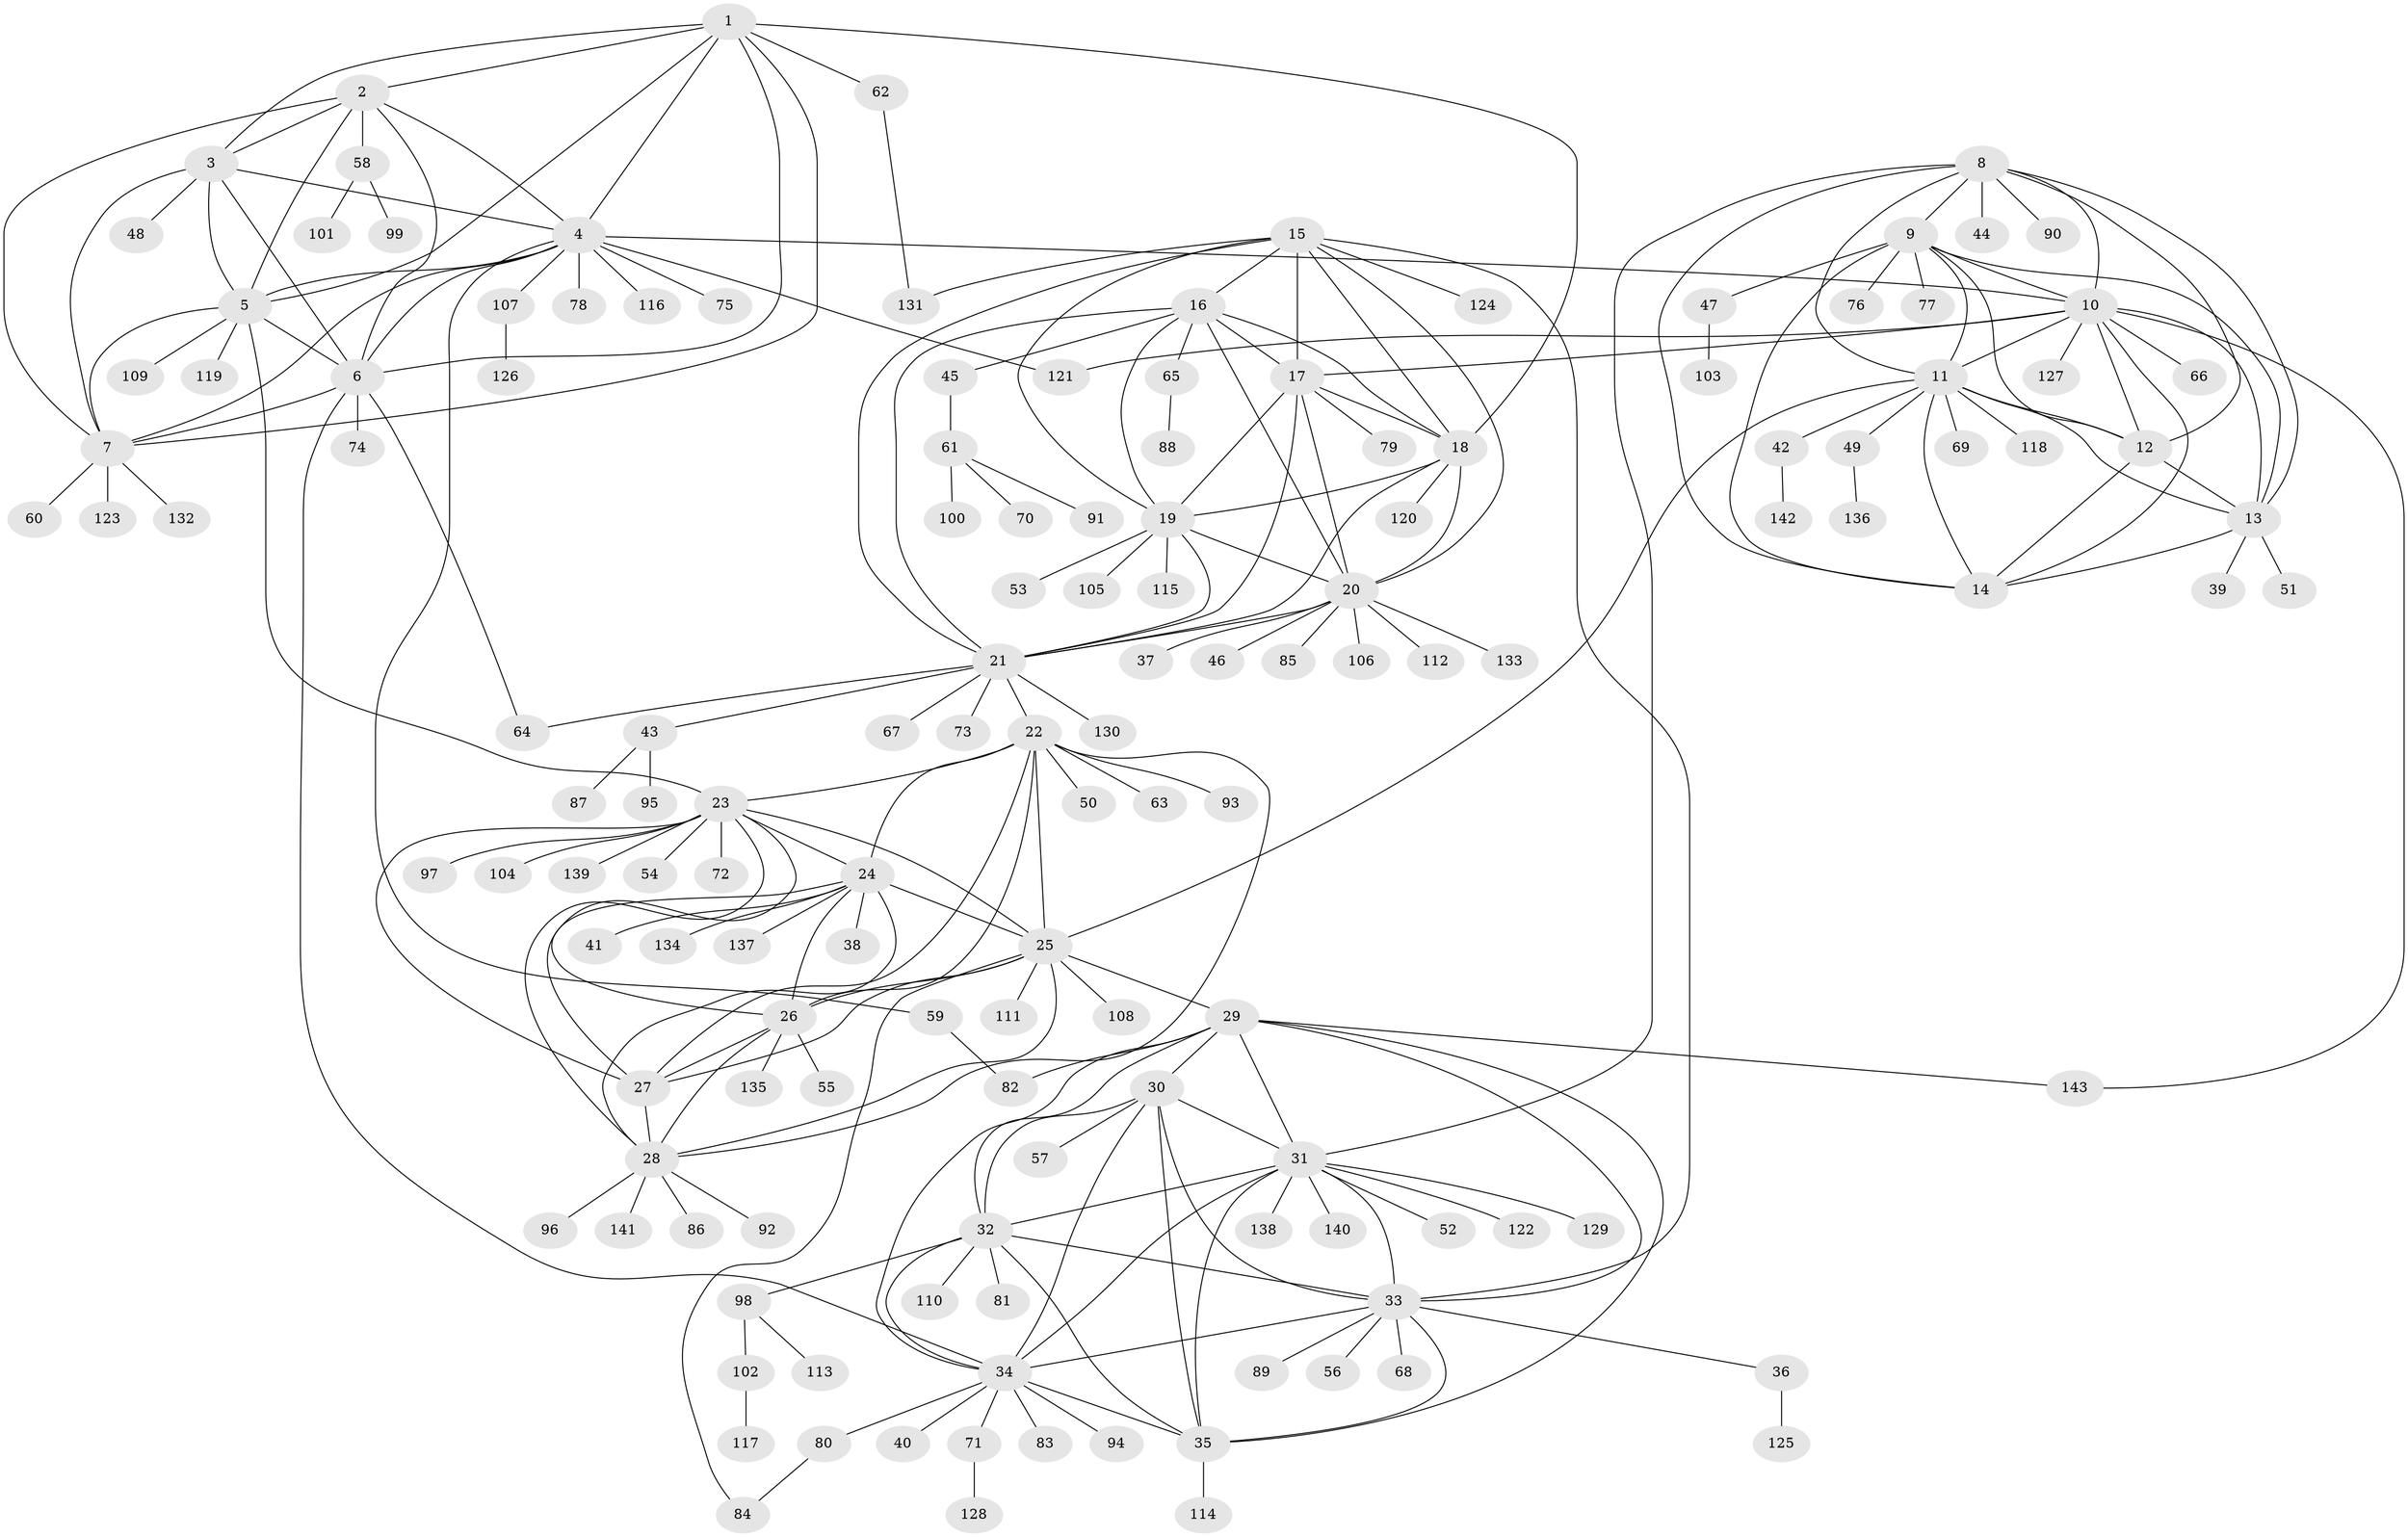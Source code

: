 // coarse degree distribution, {13: 0.0136986301369863, 1: 0.6301369863013698, 6: 0.1095890410958904, 8: 0.0684931506849315, 2: 0.0547945205479452, 9: 0.0273972602739726, 5: 0.0410958904109589, 4: 0.0136986301369863, 7: 0.0273972602739726, 12: 0.0136986301369863}
// Generated by graph-tools (version 1.1) at 2025/37/03/04/25 23:37:47]
// undirected, 143 vertices, 229 edges
graph export_dot {
  node [color=gray90,style=filled];
  1;
  2;
  3;
  4;
  5;
  6;
  7;
  8;
  9;
  10;
  11;
  12;
  13;
  14;
  15;
  16;
  17;
  18;
  19;
  20;
  21;
  22;
  23;
  24;
  25;
  26;
  27;
  28;
  29;
  30;
  31;
  32;
  33;
  34;
  35;
  36;
  37;
  38;
  39;
  40;
  41;
  42;
  43;
  44;
  45;
  46;
  47;
  48;
  49;
  50;
  51;
  52;
  53;
  54;
  55;
  56;
  57;
  58;
  59;
  60;
  61;
  62;
  63;
  64;
  65;
  66;
  67;
  68;
  69;
  70;
  71;
  72;
  73;
  74;
  75;
  76;
  77;
  78;
  79;
  80;
  81;
  82;
  83;
  84;
  85;
  86;
  87;
  88;
  89;
  90;
  91;
  92;
  93;
  94;
  95;
  96;
  97;
  98;
  99;
  100;
  101;
  102;
  103;
  104;
  105;
  106;
  107;
  108;
  109;
  110;
  111;
  112;
  113;
  114;
  115;
  116;
  117;
  118;
  119;
  120;
  121;
  122;
  123;
  124;
  125;
  126;
  127;
  128;
  129;
  130;
  131;
  132;
  133;
  134;
  135;
  136;
  137;
  138;
  139;
  140;
  141;
  142;
  143;
  1 -- 2;
  1 -- 3;
  1 -- 4;
  1 -- 5;
  1 -- 6;
  1 -- 7;
  1 -- 18;
  1 -- 62;
  2 -- 3;
  2 -- 4;
  2 -- 5;
  2 -- 6;
  2 -- 7;
  2 -- 58;
  3 -- 4;
  3 -- 5;
  3 -- 6;
  3 -- 7;
  3 -- 48;
  4 -- 5;
  4 -- 6;
  4 -- 7;
  4 -- 10;
  4 -- 59;
  4 -- 75;
  4 -- 78;
  4 -- 107;
  4 -- 116;
  4 -- 121;
  5 -- 6;
  5 -- 7;
  5 -- 23;
  5 -- 109;
  5 -- 119;
  6 -- 7;
  6 -- 34;
  6 -- 64;
  6 -- 74;
  7 -- 60;
  7 -- 123;
  7 -- 132;
  8 -- 9;
  8 -- 10;
  8 -- 11;
  8 -- 12;
  8 -- 13;
  8 -- 14;
  8 -- 31;
  8 -- 44;
  8 -- 90;
  9 -- 10;
  9 -- 11;
  9 -- 12;
  9 -- 13;
  9 -- 14;
  9 -- 47;
  9 -- 76;
  9 -- 77;
  10 -- 11;
  10 -- 12;
  10 -- 13;
  10 -- 14;
  10 -- 17;
  10 -- 66;
  10 -- 121;
  10 -- 127;
  10 -- 143;
  11 -- 12;
  11 -- 13;
  11 -- 14;
  11 -- 25;
  11 -- 42;
  11 -- 49;
  11 -- 69;
  11 -- 118;
  12 -- 13;
  12 -- 14;
  13 -- 14;
  13 -- 39;
  13 -- 51;
  15 -- 16;
  15 -- 17;
  15 -- 18;
  15 -- 19;
  15 -- 20;
  15 -- 21;
  15 -- 33;
  15 -- 124;
  15 -- 131;
  16 -- 17;
  16 -- 18;
  16 -- 19;
  16 -- 20;
  16 -- 21;
  16 -- 45;
  16 -- 65;
  17 -- 18;
  17 -- 19;
  17 -- 20;
  17 -- 21;
  17 -- 79;
  18 -- 19;
  18 -- 20;
  18 -- 21;
  18 -- 120;
  19 -- 20;
  19 -- 21;
  19 -- 53;
  19 -- 105;
  19 -- 115;
  20 -- 21;
  20 -- 37;
  20 -- 46;
  20 -- 85;
  20 -- 106;
  20 -- 112;
  20 -- 133;
  21 -- 22;
  21 -- 43;
  21 -- 64;
  21 -- 67;
  21 -- 73;
  21 -- 130;
  22 -- 23;
  22 -- 24;
  22 -- 25;
  22 -- 26;
  22 -- 27;
  22 -- 28;
  22 -- 50;
  22 -- 63;
  22 -- 93;
  23 -- 24;
  23 -- 25;
  23 -- 26;
  23 -- 27;
  23 -- 28;
  23 -- 54;
  23 -- 72;
  23 -- 97;
  23 -- 104;
  23 -- 139;
  24 -- 25;
  24 -- 26;
  24 -- 27;
  24 -- 28;
  24 -- 38;
  24 -- 41;
  24 -- 134;
  24 -- 137;
  25 -- 26;
  25 -- 27;
  25 -- 28;
  25 -- 29;
  25 -- 84;
  25 -- 108;
  25 -- 111;
  26 -- 27;
  26 -- 28;
  26 -- 55;
  26 -- 135;
  27 -- 28;
  28 -- 86;
  28 -- 92;
  28 -- 96;
  28 -- 141;
  29 -- 30;
  29 -- 31;
  29 -- 32;
  29 -- 33;
  29 -- 34;
  29 -- 35;
  29 -- 82;
  29 -- 143;
  30 -- 31;
  30 -- 32;
  30 -- 33;
  30 -- 34;
  30 -- 35;
  30 -- 57;
  31 -- 32;
  31 -- 33;
  31 -- 34;
  31 -- 35;
  31 -- 52;
  31 -- 122;
  31 -- 129;
  31 -- 138;
  31 -- 140;
  32 -- 33;
  32 -- 34;
  32 -- 35;
  32 -- 81;
  32 -- 98;
  32 -- 110;
  33 -- 34;
  33 -- 35;
  33 -- 36;
  33 -- 56;
  33 -- 68;
  33 -- 89;
  34 -- 35;
  34 -- 40;
  34 -- 71;
  34 -- 80;
  34 -- 83;
  34 -- 94;
  35 -- 114;
  36 -- 125;
  42 -- 142;
  43 -- 87;
  43 -- 95;
  45 -- 61;
  47 -- 103;
  49 -- 136;
  58 -- 99;
  58 -- 101;
  59 -- 82;
  61 -- 70;
  61 -- 91;
  61 -- 100;
  62 -- 131;
  65 -- 88;
  71 -- 128;
  80 -- 84;
  98 -- 102;
  98 -- 113;
  102 -- 117;
  107 -- 126;
}
